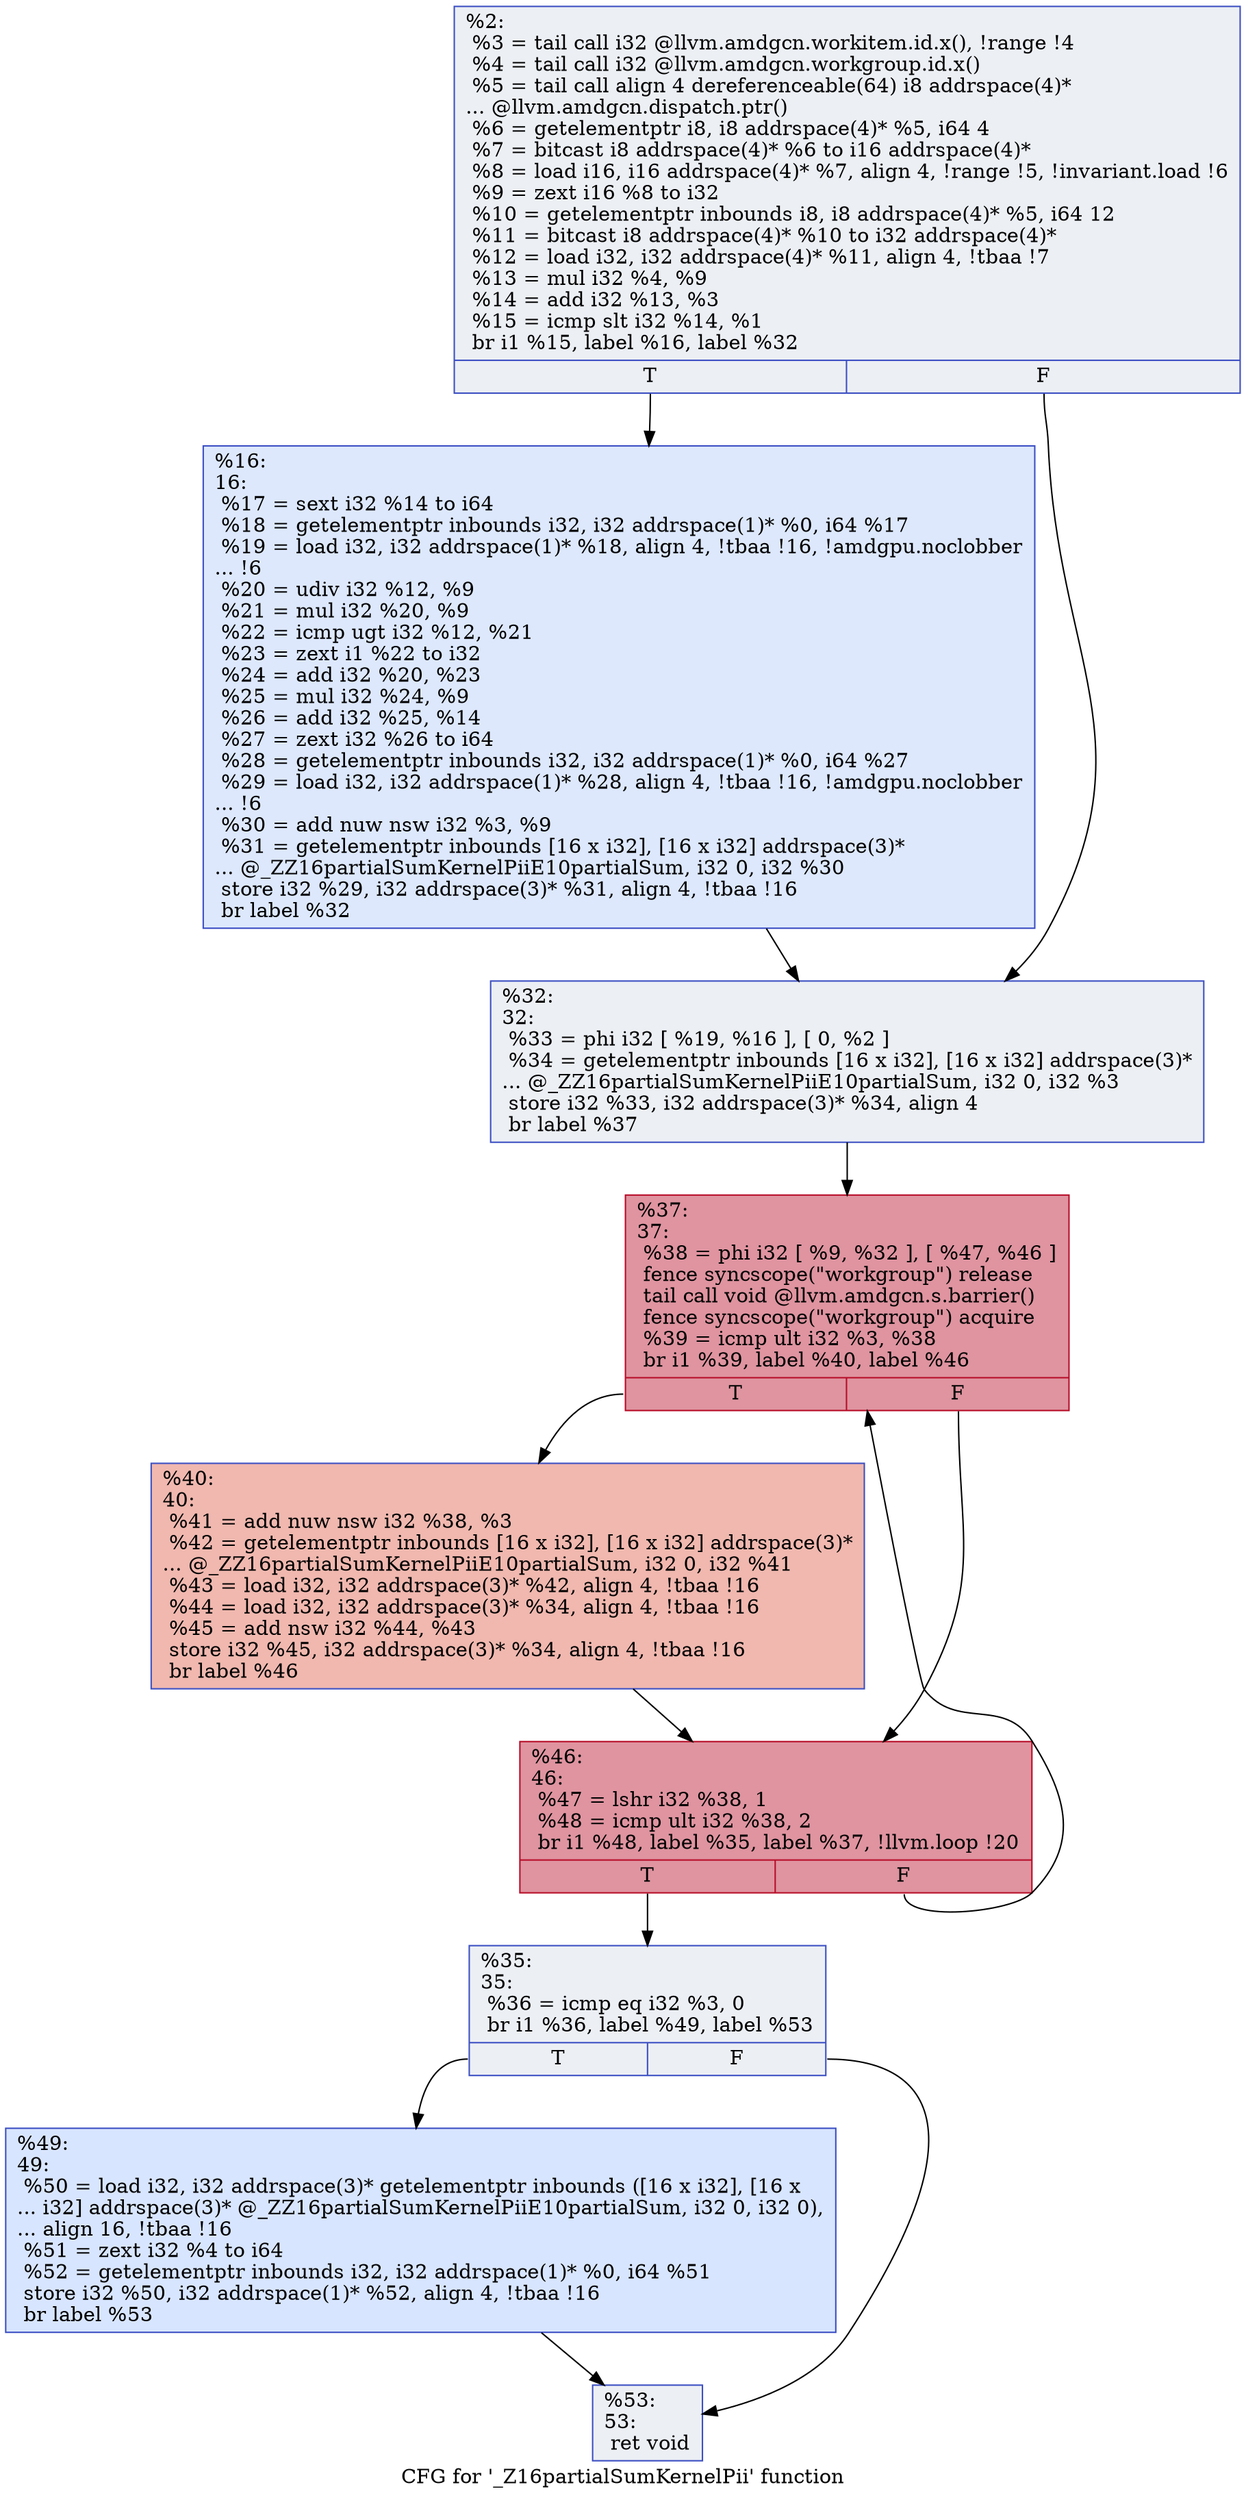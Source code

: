 digraph "CFG for '_Z16partialSumKernelPii' function" {
	label="CFG for '_Z16partialSumKernelPii' function";

	Node0x623c650 [shape=record,color="#3d50c3ff", style=filled, fillcolor="#d4dbe670",label="{%2:\l  %3 = tail call i32 @llvm.amdgcn.workitem.id.x(), !range !4\l  %4 = tail call i32 @llvm.amdgcn.workgroup.id.x()\l  %5 = tail call align 4 dereferenceable(64) i8 addrspace(4)*\l... @llvm.amdgcn.dispatch.ptr()\l  %6 = getelementptr i8, i8 addrspace(4)* %5, i64 4\l  %7 = bitcast i8 addrspace(4)* %6 to i16 addrspace(4)*\l  %8 = load i16, i16 addrspace(4)* %7, align 4, !range !5, !invariant.load !6\l  %9 = zext i16 %8 to i32\l  %10 = getelementptr inbounds i8, i8 addrspace(4)* %5, i64 12\l  %11 = bitcast i8 addrspace(4)* %10 to i32 addrspace(4)*\l  %12 = load i32, i32 addrspace(4)* %11, align 4, !tbaa !7\l  %13 = mul i32 %4, %9\l  %14 = add i32 %13, %3\l  %15 = icmp slt i32 %14, %1\l  br i1 %15, label %16, label %32\l|{<s0>T|<s1>F}}"];
	Node0x623c650:s0 -> Node0x623d5f0;
	Node0x623c650:s1 -> Node0x623e900;
	Node0x623d5f0 [shape=record,color="#3d50c3ff", style=filled, fillcolor="#b2ccfb70",label="{%16:\l16:                                               \l  %17 = sext i32 %14 to i64\l  %18 = getelementptr inbounds i32, i32 addrspace(1)* %0, i64 %17\l  %19 = load i32, i32 addrspace(1)* %18, align 4, !tbaa !16, !amdgpu.noclobber\l... !6\l  %20 = udiv i32 %12, %9\l  %21 = mul i32 %20, %9\l  %22 = icmp ugt i32 %12, %21\l  %23 = zext i1 %22 to i32\l  %24 = add i32 %20, %23\l  %25 = mul i32 %24, %9\l  %26 = add i32 %25, %14\l  %27 = zext i32 %26 to i64\l  %28 = getelementptr inbounds i32, i32 addrspace(1)* %0, i64 %27\l  %29 = load i32, i32 addrspace(1)* %28, align 4, !tbaa !16, !amdgpu.noclobber\l... !6\l  %30 = add nuw nsw i32 %3, %9\l  %31 = getelementptr inbounds [16 x i32], [16 x i32] addrspace(3)*\l... @_ZZ16partialSumKernelPiiE10partialSum, i32 0, i32 %30\l  store i32 %29, i32 addrspace(3)* %31, align 4, !tbaa !16\l  br label %32\l}"];
	Node0x623d5f0 -> Node0x623e900;
	Node0x623e900 [shape=record,color="#3d50c3ff", style=filled, fillcolor="#d4dbe670",label="{%32:\l32:                                               \l  %33 = phi i32 [ %19, %16 ], [ 0, %2 ]\l  %34 = getelementptr inbounds [16 x i32], [16 x i32] addrspace(3)*\l... @_ZZ16partialSumKernelPiiE10partialSum, i32 0, i32 %3\l  store i32 %33, i32 addrspace(3)* %34, align 4\l  br label %37\l}"];
	Node0x623e900 -> Node0x623eaa0;
	Node0x623eaf0 [shape=record,color="#3d50c3ff", style=filled, fillcolor="#d4dbe670",label="{%35:\l35:                                               \l  %36 = icmp eq i32 %3, 0\l  br i1 %36, label %49, label %53\l|{<s0>T|<s1>F}}"];
	Node0x623eaf0:s0 -> Node0x6240720;
	Node0x623eaf0:s1 -> Node0x6240770;
	Node0x623eaa0 [shape=record,color="#b70d28ff", style=filled, fillcolor="#b70d2870",label="{%37:\l37:                                               \l  %38 = phi i32 [ %9, %32 ], [ %47, %46 ]\l  fence syncscope(\"workgroup\") release\l  tail call void @llvm.amdgcn.s.barrier()\l  fence syncscope(\"workgroup\") acquire\l  %39 = icmp ult i32 %3, %38\l  br i1 %39, label %40, label %46\l|{<s0>T|<s1>F}}"];
	Node0x623eaa0:s0 -> Node0x6240d80;
	Node0x623eaa0:s1 -> Node0x62408b0;
	Node0x6240d80 [shape=record,color="#3d50c3ff", style=filled, fillcolor="#dc5d4a70",label="{%40:\l40:                                               \l  %41 = add nuw nsw i32 %38, %3\l  %42 = getelementptr inbounds [16 x i32], [16 x i32] addrspace(3)*\l... @_ZZ16partialSumKernelPiiE10partialSum, i32 0, i32 %41\l  %43 = load i32, i32 addrspace(3)* %42, align 4, !tbaa !16\l  %44 = load i32, i32 addrspace(3)* %34, align 4, !tbaa !16\l  %45 = add nsw i32 %44, %43\l  store i32 %45, i32 addrspace(3)* %34, align 4, !tbaa !16\l  br label %46\l}"];
	Node0x6240d80 -> Node0x62408b0;
	Node0x62408b0 [shape=record,color="#b70d28ff", style=filled, fillcolor="#b70d2870",label="{%46:\l46:                                               \l  %47 = lshr i32 %38, 1\l  %48 = icmp ult i32 %38, 2\l  br i1 %48, label %35, label %37, !llvm.loop !20\l|{<s0>T|<s1>F}}"];
	Node0x62408b0:s0 -> Node0x623eaf0;
	Node0x62408b0:s1 -> Node0x623eaa0;
	Node0x6240720 [shape=record,color="#3d50c3ff", style=filled, fillcolor="#a7c5fe70",label="{%49:\l49:                                               \l  %50 = load i32, i32 addrspace(3)* getelementptr inbounds ([16 x i32], [16 x\l... i32] addrspace(3)* @_ZZ16partialSumKernelPiiE10partialSum, i32 0, i32 0),\l... align 16, !tbaa !16\l  %51 = zext i32 %4 to i64\l  %52 = getelementptr inbounds i32, i32 addrspace(1)* %0, i64 %51\l  store i32 %50, i32 addrspace(1)* %52, align 4, !tbaa !16\l  br label %53\l}"];
	Node0x6240720 -> Node0x6240770;
	Node0x6240770 [shape=record,color="#3d50c3ff", style=filled, fillcolor="#d4dbe670",label="{%53:\l53:                                               \l  ret void\l}"];
}
